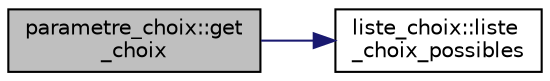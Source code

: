 digraph "parametre_choix::get_choix"
{
  edge [fontname="Helvetica",fontsize="10",labelfontname="Helvetica",labelfontsize="10"];
  node [fontname="Helvetica",fontsize="10",shape=record];
  rankdir="LR";
  Node2 [label="parametre_choix::get\l_choix",height=0.2,width=0.4,color="black", fillcolor="grey75", style="filled", fontcolor="black"];
  Node2 -> Node3 [color="midnightblue",fontsize="10",style="solid",fontname="Helvetica"];
  Node3 [label="liste_choix::liste\l_choix_possibles",height=0.2,width=0.4,color="black", fillcolor="white", style="filled",URL="$classliste__choix.html#a385994981d0bd7768ae5165ce5683d77",tooltip="Accesseurs de la liste de choix possibles. "];
}

